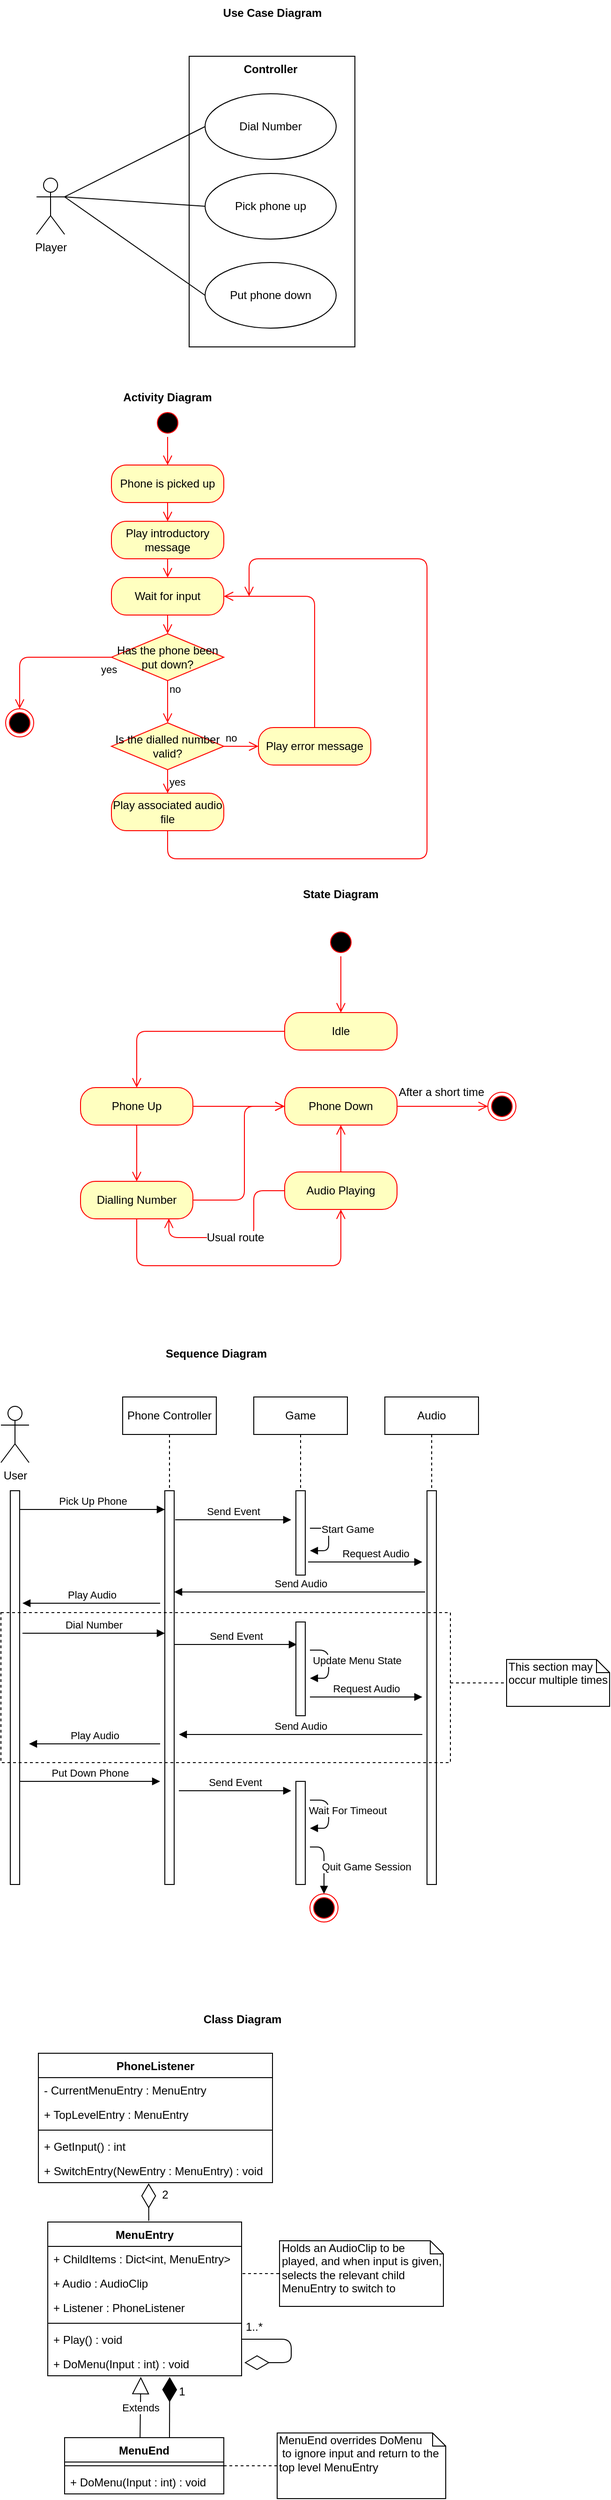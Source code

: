 <mxfile version="12.7.1" type="device"><diagram id="ZvUtFLuL2c7zJkw4LKu5" name="Page-1"><mxGraphModel dx="677" dy="378" grid="1" gridSize="10" guides="1" tooltips="1" connect="1" arrows="1" fold="1" page="1" pageScale="1" pageWidth="827" pageHeight="3000" math="0" shadow="0"><root><mxCell id="0"/><mxCell id="1" parent="0"/><mxCell id="Tpix4F2u5NIG6ZfoI2Oo-8" value="" style="html=1;" parent="1" vertex="1"><mxGeometry x="251" y="70" width="177" height="310" as="geometry"/></mxCell><mxCell id="Tpix4F2u5NIG6ZfoI2Oo-9" value="Controller" style="text;align=center;fontStyle=1;verticalAlign=middle;spacingLeft=3;spacingRight=3;strokeColor=none;rotatable=0;points=[[0,0.5],[1,0.5]];portConstraint=eastwest;" parent="1" vertex="1"><mxGeometry x="298" y="70" width="80" height="26" as="geometry"/></mxCell><mxCell id="Tpix4F2u5NIG6ZfoI2Oo-10" value="Player" style="shape=umlActor;verticalLabelPosition=bottom;labelBackgroundColor=#ffffff;verticalAlign=top;html=1;" parent="1" vertex="1"><mxGeometry x="88" y="200" width="30" height="60" as="geometry"/></mxCell><mxCell id="Tpix4F2u5NIG6ZfoI2Oo-12" value="Dial Number" style="ellipse;whiteSpace=wrap;html=1;" parent="1" vertex="1"><mxGeometry x="268" y="110" width="140" height="70" as="geometry"/></mxCell><mxCell id="Tpix4F2u5NIG6ZfoI2Oo-13" value="Pick phone up" style="ellipse;whiteSpace=wrap;html=1;" parent="1" vertex="1"><mxGeometry x="268" y="195" width="140" height="70" as="geometry"/></mxCell><mxCell id="Tpix4F2u5NIG6ZfoI2Oo-14" value="Put phone down" style="ellipse;whiteSpace=wrap;html=1;" parent="1" vertex="1"><mxGeometry x="268" y="290" width="140" height="70" as="geometry"/></mxCell><mxCell id="Tpix4F2u5NIG6ZfoI2Oo-15" value="" style="endArrow=none;html=1;entryX=0;entryY=0.5;entryDx=0;entryDy=0;exitX=1;exitY=0.333;exitDx=0;exitDy=0;exitPerimeter=0;" parent="1" source="Tpix4F2u5NIG6ZfoI2Oo-10" target="Tpix4F2u5NIG6ZfoI2Oo-12" edge="1"><mxGeometry width="50" height="50" relative="1" as="geometry"><mxPoint x="158" y="190" as="sourcePoint"/><mxPoint x="208" y="140" as="targetPoint"/></mxGeometry></mxCell><mxCell id="Tpix4F2u5NIG6ZfoI2Oo-16" value="" style="endArrow=none;html=1;exitX=1;exitY=0.333;exitDx=0;exitDy=0;exitPerimeter=0;entryX=0;entryY=0.5;entryDx=0;entryDy=0;" parent="1" source="Tpix4F2u5NIG6ZfoI2Oo-10" target="Tpix4F2u5NIG6ZfoI2Oo-13" edge="1"><mxGeometry width="50" height="50" relative="1" as="geometry"><mxPoint x="168" y="300" as="sourcePoint"/><mxPoint x="218" y="250" as="targetPoint"/></mxGeometry></mxCell><mxCell id="Tpix4F2u5NIG6ZfoI2Oo-17" value="" style="endArrow=none;html=1;exitX=1;exitY=0.333;exitDx=0;exitDy=0;exitPerimeter=0;entryX=0;entryY=0.5;entryDx=0;entryDy=0;" parent="1" source="Tpix4F2u5NIG6ZfoI2Oo-10" target="Tpix4F2u5NIG6ZfoI2Oo-14" edge="1"><mxGeometry width="50" height="50" relative="1" as="geometry"><mxPoint x="158" y="330" as="sourcePoint"/><mxPoint x="208" y="280" as="targetPoint"/></mxGeometry></mxCell><mxCell id="Tpix4F2u5NIG6ZfoI2Oo-18" value="Use Case Diagram" style="text;align=center;fontStyle=1;verticalAlign=middle;spacingLeft=3;spacingRight=3;strokeColor=none;rotatable=0;points=[[0,0.5],[1,0.5]];portConstraint=eastwest;" parent="1" vertex="1"><mxGeometry x="300" y="10" width="80" height="26" as="geometry"/></mxCell><mxCell id="Tpix4F2u5NIG6ZfoI2Oo-19" value="Activity Diagram" style="text;align=center;fontStyle=1;verticalAlign=middle;spacingLeft=3;spacingRight=3;strokeColor=none;rotatable=0;points=[[0,0.5],[1,0.5]];portConstraint=eastwest;" parent="1" vertex="1"><mxGeometry x="188" y="420" width="80" height="26" as="geometry"/></mxCell><mxCell id="Tpix4F2u5NIG6ZfoI2Oo-21" value="" style="ellipse;html=1;shape=startState;fillColor=#000000;strokeColor=#ff0000;" parent="1" vertex="1"><mxGeometry x="213" y="446" width="30" height="30" as="geometry"/></mxCell><mxCell id="Tpix4F2u5NIG6ZfoI2Oo-22" value="" style="edgeStyle=orthogonalEdgeStyle;html=1;verticalAlign=bottom;endArrow=open;endSize=8;strokeColor=#ff0000;entryX=0.5;entryY=0;entryDx=0;entryDy=0;" parent="1" source="Tpix4F2u5NIG6ZfoI2Oo-21" target="Tpix4F2u5NIG6ZfoI2Oo-23" edge="1"><mxGeometry relative="1" as="geometry"><mxPoint x="230" y="506" as="targetPoint"/></mxGeometry></mxCell><mxCell id="Tpix4F2u5NIG6ZfoI2Oo-23" value="Phone is picked up" style="rounded=1;whiteSpace=wrap;html=1;arcSize=40;fontColor=#000000;fillColor=#ffffc0;strokeColor=#ff0000;" parent="1" vertex="1"><mxGeometry x="168" y="506" width="120" height="40" as="geometry"/></mxCell><mxCell id="Tpix4F2u5NIG6ZfoI2Oo-24" value="" style="edgeStyle=orthogonalEdgeStyle;html=1;verticalAlign=bottom;endArrow=open;endSize=8;strokeColor=#ff0000;entryX=0.5;entryY=0;entryDx=0;entryDy=0;" parent="1" source="Tpix4F2u5NIG6ZfoI2Oo-23" target="Tpix4F2u5NIG6ZfoI2Oo-25" edge="1"><mxGeometry relative="1" as="geometry"><mxPoint x="228" y="606" as="targetPoint"/></mxGeometry></mxCell><mxCell id="Tpix4F2u5NIG6ZfoI2Oo-25" value="Play introductory message" style="rounded=1;whiteSpace=wrap;html=1;arcSize=40;fontColor=#000000;fillColor=#ffffc0;strokeColor=#ff0000;" parent="1" vertex="1"><mxGeometry x="168" y="566" width="120" height="40" as="geometry"/></mxCell><mxCell id="Tpix4F2u5NIG6ZfoI2Oo-26" value="" style="edgeStyle=orthogonalEdgeStyle;html=1;verticalAlign=bottom;endArrow=open;endSize=8;strokeColor=#ff0000;exitX=0.5;exitY=1;exitDx=0;exitDy=0;entryX=0.5;entryY=0;entryDx=0;entryDy=0;" parent="1" source="Tpix4F2u5NIG6ZfoI2Oo-25" target="Tpix4F2u5NIG6ZfoI2Oo-28" edge="1"><mxGeometry relative="1" as="geometry"><mxPoint x="228" y="646" as="targetPoint"/><mxPoint x="228" y="636" as="sourcePoint"/></mxGeometry></mxCell><mxCell id="Tpix4F2u5NIG6ZfoI2Oo-28" value="Wait for input" style="rounded=1;whiteSpace=wrap;html=1;arcSize=40;fontColor=#000000;fillColor=#ffffc0;strokeColor=#ff0000;" parent="1" vertex="1"><mxGeometry x="168" y="626" width="120" height="40" as="geometry"/></mxCell><mxCell id="Tpix4F2u5NIG6ZfoI2Oo-29" value="" style="edgeStyle=orthogonalEdgeStyle;html=1;verticalAlign=bottom;endArrow=open;endSize=8;strokeColor=#ff0000;entryX=0.5;entryY=0;entryDx=0;entryDy=0;" parent="1" source="Tpix4F2u5NIG6ZfoI2Oo-28" target="Tpix4F2u5NIG6ZfoI2Oo-41" edge="1"><mxGeometry relative="1" as="geometry"><mxPoint x="228" y="686" as="targetPoint"/></mxGeometry></mxCell><mxCell id="Tpix4F2u5NIG6ZfoI2Oo-30" value="Is the dialled number valid?" style="rhombus;whiteSpace=wrap;html=1;fillColor=#ffffc0;strokeColor=#ff0000;" parent="1" vertex="1"><mxGeometry x="168" y="781" width="120" height="50" as="geometry"/></mxCell><mxCell id="Tpix4F2u5NIG6ZfoI2Oo-31" value="no" style="edgeStyle=orthogonalEdgeStyle;html=1;align=left;verticalAlign=bottom;endArrow=open;endSize=8;strokeColor=#ff0000;entryX=0;entryY=0.5;entryDx=0;entryDy=0;exitX=1;exitY=0.5;exitDx=0;exitDy=0;" parent="1" source="Tpix4F2u5NIG6ZfoI2Oo-30" target="Tpix4F2u5NIG6ZfoI2Oo-33" edge="1"><mxGeometry x="-1" relative="1" as="geometry"><mxPoint x="305" y="786" as="targetPoint"/><Array as="points"><mxPoint x="295" y="806"/><mxPoint x="295" y="806"/></Array></mxGeometry></mxCell><mxCell id="Tpix4F2u5NIG6ZfoI2Oo-32" value="yes" style="edgeStyle=orthogonalEdgeStyle;html=1;align=left;verticalAlign=top;endArrow=open;endSize=8;strokeColor=#ff0000;entryX=0.5;entryY=0;entryDx=0;entryDy=0;" parent="1" source="Tpix4F2u5NIG6ZfoI2Oo-30" target="Tpix4F2u5NIG6ZfoI2Oo-35" edge="1"><mxGeometry x="-1" relative="1" as="geometry"><mxPoint x="178" y="886" as="targetPoint"/><mxPoint as="offset"/></mxGeometry></mxCell><mxCell id="Tpix4F2u5NIG6ZfoI2Oo-33" value="Play error message" style="rounded=1;whiteSpace=wrap;html=1;arcSize=40;fontColor=#000000;fillColor=#ffffc0;strokeColor=#ff0000;" parent="1" vertex="1"><mxGeometry x="325" y="786" width="120" height="40" as="geometry"/></mxCell><mxCell id="Tpix4F2u5NIG6ZfoI2Oo-34" value="" style="edgeStyle=orthogonalEdgeStyle;html=1;verticalAlign=bottom;endArrow=open;endSize=8;strokeColor=#ff0000;entryX=1;entryY=0.5;entryDx=0;entryDy=0;exitX=0.5;exitY=0;exitDx=0;exitDy=0;" parent="1" source="Tpix4F2u5NIG6ZfoI2Oo-33" target="Tpix4F2u5NIG6ZfoI2Oo-28" edge="1"><mxGeometry relative="1" as="geometry"><mxPoint x="365" y="776" as="targetPoint"/><Array as="points"><mxPoint x="385" y="646"/></Array></mxGeometry></mxCell><mxCell id="Tpix4F2u5NIG6ZfoI2Oo-35" value="Play associated audio file" style="rounded=1;whiteSpace=wrap;html=1;arcSize=40;fontColor=#000000;fillColor=#ffffc0;strokeColor=#ff0000;" parent="1" vertex="1"><mxGeometry x="168" y="856" width="120" height="40" as="geometry"/></mxCell><mxCell id="Tpix4F2u5NIG6ZfoI2Oo-36" value="" style="edgeStyle=orthogonalEdgeStyle;html=1;verticalAlign=bottom;endArrow=open;endSize=8;strokeColor=#ff0000;" parent="1" source="Tpix4F2u5NIG6ZfoI2Oo-35" edge="1"><mxGeometry relative="1" as="geometry"><mxPoint x="315" y="646" as="targetPoint"/><Array as="points"><mxPoint x="228" y="926"/><mxPoint x="505" y="926"/><mxPoint x="505" y="606"/><mxPoint x="315" y="606"/></Array></mxGeometry></mxCell><mxCell id="Tpix4F2u5NIG6ZfoI2Oo-41" value="Has the phone been put down?" style="rhombus;whiteSpace=wrap;html=1;fillColor=#ffffc0;strokeColor=#ff0000;" parent="1" vertex="1"><mxGeometry x="168" y="686" width="120" height="50" as="geometry"/></mxCell><mxCell id="Tpix4F2u5NIG6ZfoI2Oo-42" value="no" style="edgeStyle=orthogonalEdgeStyle;html=1;align=left;verticalAlign=bottom;endArrow=open;endSize=8;strokeColor=#ff0000;entryX=0.5;entryY=0;entryDx=0;entryDy=0;" parent="1" source="Tpix4F2u5NIG6ZfoI2Oo-41" target="Tpix4F2u5NIG6ZfoI2Oo-30" edge="1"><mxGeometry x="-0.2" relative="1" as="geometry"><mxPoint x="265" y="726" as="targetPoint"/><mxPoint as="offset"/></mxGeometry></mxCell><mxCell id="Tpix4F2u5NIG6ZfoI2Oo-43" value="yes" style="edgeStyle=orthogonalEdgeStyle;html=1;align=left;verticalAlign=top;endArrow=open;endSize=8;strokeColor=#ff0000;entryX=0.5;entryY=0;entryDx=0;entryDy=0;" parent="1" source="Tpix4F2u5NIG6ZfoI2Oo-41" target="Tpix4F2u5NIG6ZfoI2Oo-44" edge="1"><mxGeometry x="-0.824" relative="1" as="geometry"><mxPoint x="55" y="746" as="targetPoint"/><mxPoint as="offset"/></mxGeometry></mxCell><mxCell id="Tpix4F2u5NIG6ZfoI2Oo-44" value="" style="ellipse;html=1;shape=endState;fillColor=#000000;strokeColor=#ff0000;" parent="1" vertex="1"><mxGeometry x="55" y="766" width="30" height="30" as="geometry"/></mxCell><mxCell id="HMX2-cNSCo0Pq9ArCKT5-1" value="State Diagram" style="text;align=center;fontStyle=1;verticalAlign=middle;spacingLeft=3;spacingRight=3;strokeColor=none;rotatable=0;points=[[0,0.5],[1,0.5]];portConstraint=eastwest;" parent="1" vertex="1"><mxGeometry x="373" y="950" width="80" height="26" as="geometry"/></mxCell><mxCell id="HMX2-cNSCo0Pq9ArCKT5-2" value="" style="ellipse;html=1;shape=startState;fillColor=#000000;strokeColor=#ff0000;" parent="1" vertex="1"><mxGeometry x="398" y="1000" width="30" height="30" as="geometry"/></mxCell><mxCell id="HMX2-cNSCo0Pq9ArCKT5-3" value="" style="edgeStyle=orthogonalEdgeStyle;html=1;verticalAlign=bottom;endArrow=open;endSize=8;strokeColor=#ff0000;" parent="1" source="HMX2-cNSCo0Pq9ArCKT5-2" edge="1"><mxGeometry relative="1" as="geometry"><mxPoint x="413" y="1090" as="targetPoint"/></mxGeometry></mxCell><mxCell id="HMX2-cNSCo0Pq9ArCKT5-4" value="Idle" style="rounded=1;whiteSpace=wrap;html=1;arcSize=40;fontColor=#000000;fillColor=#ffffc0;strokeColor=#ff0000;" parent="1" vertex="1"><mxGeometry x="353" y="1090" width="120" height="40" as="geometry"/></mxCell><mxCell id="HMX2-cNSCo0Pq9ArCKT5-5" value="" style="edgeStyle=orthogonalEdgeStyle;html=1;verticalAlign=bottom;endArrow=open;endSize=8;strokeColor=#ff0000;entryX=0.5;entryY=0;entryDx=0;entryDy=0;" parent="1" source="HMX2-cNSCo0Pq9ArCKT5-4" target="HMX2-cNSCo0Pq9ArCKT5-6" edge="1"><mxGeometry relative="1" as="geometry"><mxPoint x="413" y="1190" as="targetPoint"/></mxGeometry></mxCell><mxCell id="HMX2-cNSCo0Pq9ArCKT5-6" value="Phone Up" style="rounded=1;whiteSpace=wrap;html=1;arcSize=40;fontColor=#000000;fillColor=#ffffc0;strokeColor=#ff0000;" parent="1" vertex="1"><mxGeometry x="135" y="1170" width="120" height="40" as="geometry"/></mxCell><mxCell id="HMX2-cNSCo0Pq9ArCKT5-8" value="Phone Down" style="rounded=1;whiteSpace=wrap;html=1;arcSize=40;fontColor=#000000;fillColor=#ffffc0;strokeColor=#ff0000;" parent="1" vertex="1"><mxGeometry x="353" y="1170" width="120" height="40" as="geometry"/></mxCell><mxCell id="HMX2-cNSCo0Pq9ArCKT5-9" value="" style="edgeStyle=orthogonalEdgeStyle;html=1;verticalAlign=bottom;endArrow=open;endSize=8;strokeColor=#ff0000;entryX=0;entryY=0.5;entryDx=0;entryDy=0;" parent="1" source="HMX2-cNSCo0Pq9ArCKT5-8" target="hFH96E41PSbOUbwcfMJK-34" edge="1"><mxGeometry relative="1" as="geometry"><mxPoint x="560" y="1190" as="targetPoint"/><Array as="points"><mxPoint x="570" y="1190"/></Array></mxGeometry></mxCell><mxCell id="HMX2-cNSCo0Pq9ArCKT5-24" value="After a short time" style="text;html=1;align=center;verticalAlign=middle;resizable=0;points=[];labelBackgroundColor=#ffffff;" parent="HMX2-cNSCo0Pq9ArCKT5-9" vertex="1" connectable="0"><mxGeometry x="-0.214" relative="1" as="geometry"><mxPoint x="8.9" y="-15" as="offset"/></mxGeometry></mxCell><mxCell id="HMX2-cNSCo0Pq9ArCKT5-10" value="Audio Playing" style="rounded=1;whiteSpace=wrap;html=1;arcSize=40;fontColor=#000000;fillColor=#ffffc0;strokeColor=#ff0000;" parent="1" vertex="1"><mxGeometry x="353" y="1260" width="120" height="40" as="geometry"/></mxCell><mxCell id="HMX2-cNSCo0Pq9ArCKT5-11" value="" style="edgeStyle=orthogonalEdgeStyle;html=1;verticalAlign=bottom;endArrow=open;endSize=8;strokeColor=#ff0000;entryX=0.5;entryY=1;entryDx=0;entryDy=0;" parent="1" source="HMX2-cNSCo0Pq9ArCKT5-10" target="HMX2-cNSCo0Pq9ArCKT5-8" edge="1"><mxGeometry relative="1" as="geometry"><mxPoint x="600" y="1300" as="targetPoint"/></mxGeometry></mxCell><mxCell id="HMX2-cNSCo0Pq9ArCKT5-14" value="" style="edgeStyle=orthogonalEdgeStyle;html=1;verticalAlign=bottom;endArrow=open;endSize=8;strokeColor=#ff0000;exitX=0.5;exitY=1;exitDx=0;exitDy=0;entryX=0.5;entryY=0;entryDx=0;entryDy=0;" parent="1" source="HMX2-cNSCo0Pq9ArCKT5-6" target="HMX2-cNSCo0Pq9ArCKT5-15" edge="1"><mxGeometry relative="1" as="geometry"><mxPoint x="100" y="1300" as="targetPoint"/><Array as="points"><mxPoint x="195" y="1250"/><mxPoint x="195" y="1250"/></Array></mxGeometry></mxCell><mxCell id="HMX2-cNSCo0Pq9ArCKT5-15" value="Dialling Number" style="rounded=1;whiteSpace=wrap;html=1;arcSize=40;fontColor=#000000;fillColor=#ffffc0;strokeColor=#ff0000;" parent="1" vertex="1"><mxGeometry x="135" y="1270" width="120" height="40" as="geometry"/></mxCell><mxCell id="HMX2-cNSCo0Pq9ArCKT5-16" value="" style="edgeStyle=orthogonalEdgeStyle;html=1;verticalAlign=bottom;endArrow=open;endSize=8;strokeColor=#ff0000;entryX=0.5;entryY=1;entryDx=0;entryDy=0;" parent="1" source="HMX2-cNSCo0Pq9ArCKT5-15" target="HMX2-cNSCo0Pq9ArCKT5-10" edge="1"><mxGeometry relative="1" as="geometry"><mxPoint x="230" y="1450" as="targetPoint"/><Array as="points"><mxPoint x="195" y="1360"/><mxPoint x="413" y="1360"/></Array></mxGeometry></mxCell><mxCell id="HMX2-cNSCo0Pq9ArCKT5-19" value="" style="edgeStyle=orthogonalEdgeStyle;html=1;verticalAlign=bottom;endArrow=open;endSize=8;strokeColor=#ff0000;exitX=1;exitY=0.5;exitDx=0;exitDy=0;entryX=0;entryY=0.5;entryDx=0;entryDy=0;" parent="1" source="HMX2-cNSCo0Pq9ArCKT5-15" target="HMX2-cNSCo0Pq9ArCKT5-8" edge="1"><mxGeometry relative="1" as="geometry"><mxPoint x="150" y="1370" as="targetPoint"/><Array as="points"><mxPoint x="310" y="1290"/><mxPoint x="310" y="1190"/></Array></mxGeometry></mxCell><mxCell id="HMX2-cNSCo0Pq9ArCKT5-21" value="" style="edgeStyle=orthogonalEdgeStyle;html=1;verticalAlign=bottom;endArrow=open;endSize=8;strokeColor=#ff0000;exitX=1;exitY=0.5;exitDx=0;exitDy=0;entryX=0;entryY=0.5;entryDx=0;entryDy=0;" parent="1" source="HMX2-cNSCo0Pq9ArCKT5-6" target="HMX2-cNSCo0Pq9ArCKT5-8" edge="1"><mxGeometry relative="1" as="geometry"><mxPoint x="320" y="1180" as="targetPoint"/><Array as="points"><mxPoint x="270" y="1190"/><mxPoint x="270" y="1190"/></Array></mxGeometry></mxCell><mxCell id="HMX2-cNSCo0Pq9ArCKT5-23" value="" style="edgeStyle=orthogonalEdgeStyle;html=1;verticalAlign=bottom;endArrow=open;endSize=8;strokeColor=#ff0000;exitX=0;exitY=0.5;exitDx=0;exitDy=0;entryX=0.786;entryY=0.992;entryDx=0;entryDy=0;entryPerimeter=0;" parent="1" source="HMX2-cNSCo0Pq9ArCKT5-10" target="HMX2-cNSCo0Pq9ArCKT5-15" edge="1"><mxGeometry relative="1" as="geometry"><mxPoint x="560" y="1370" as="targetPoint"/><Array as="points"><mxPoint x="320" y="1280"/><mxPoint x="320" y="1330"/><mxPoint x="229" y="1330"/></Array></mxGeometry></mxCell><mxCell id="HMX2-cNSCo0Pq9ArCKT5-25" value="Usual route" style="text;html=1;align=center;verticalAlign=middle;resizable=0;points=[];labelBackgroundColor=#ffffff;" parent="HMX2-cNSCo0Pq9ArCKT5-23" vertex="1" connectable="0"><mxGeometry x="0.065" relative="1" as="geometry"><mxPoint as="offset"/></mxGeometry></mxCell><mxCell id="hFH96E41PSbOUbwcfMJK-1" value="Sequence Diagram" style="text;align=center;fontStyle=1;verticalAlign=middle;spacingLeft=3;spacingRight=3;strokeColor=none;rotatable=0;points=[[0,0.5],[1,0.5]];portConstraint=eastwest;" vertex="1" parent="1"><mxGeometry x="240" y="1440" width="80" height="26" as="geometry"/></mxCell><mxCell id="hFH96E41PSbOUbwcfMJK-2" value="User" style="shape=umlActor;verticalLabelPosition=bottom;labelBackgroundColor=#ffffff;verticalAlign=top;html=1;" vertex="1" parent="1"><mxGeometry x="50" y="1510" width="30" height="60" as="geometry"/></mxCell><mxCell id="hFH96E41PSbOUbwcfMJK-3" value="" style="html=1;points=[];perimeter=orthogonalPerimeter;" vertex="1" parent="1"><mxGeometry x="60" y="1600" width="10" height="420" as="geometry"/></mxCell><mxCell id="hFH96E41PSbOUbwcfMJK-4" value="Phone Controller" style="shape=umlLifeline;perimeter=lifelinePerimeter;whiteSpace=wrap;html=1;container=1;collapsible=0;recursiveResize=0;outlineConnect=0;" vertex="1" parent="1"><mxGeometry x="180" y="1500" width="100" height="100" as="geometry"/></mxCell><mxCell id="hFH96E41PSbOUbwcfMJK-5" value="Game" style="shape=umlLifeline;perimeter=lifelinePerimeter;whiteSpace=wrap;html=1;container=1;collapsible=0;recursiveResize=0;outlineConnect=0;" vertex="1" parent="1"><mxGeometry x="320" y="1500" width="100" height="100" as="geometry"/></mxCell><mxCell id="hFH96E41PSbOUbwcfMJK-6" value="Audio" style="shape=umlLifeline;perimeter=lifelinePerimeter;whiteSpace=wrap;html=1;container=1;collapsible=0;recursiveResize=0;outlineConnect=0;" vertex="1" parent="1"><mxGeometry x="460" y="1500" width="100" height="100" as="geometry"/></mxCell><mxCell id="hFH96E41PSbOUbwcfMJK-7" value="" style="html=1;points=[];perimeter=orthogonalPerimeter;" vertex="1" parent="1"><mxGeometry x="225" y="1600" width="10" height="420" as="geometry"/></mxCell><mxCell id="hFH96E41PSbOUbwcfMJK-8" value="Pick Up Phone" style="html=1;verticalAlign=bottom;endArrow=block;" edge="1" parent="1" source="hFH96E41PSbOUbwcfMJK-3" target="hFH96E41PSbOUbwcfMJK-7"><mxGeometry width="80" relative="1" as="geometry"><mxPoint x="70" y="1620" as="sourcePoint"/><mxPoint x="220" y="1620" as="targetPoint"/><Array as="points"><mxPoint x="150" y="1620"/></Array></mxGeometry></mxCell><mxCell id="hFH96E41PSbOUbwcfMJK-9" value="Dial Number" style="html=1;verticalAlign=bottom;endArrow=block;" edge="1" parent="1" target="hFH96E41PSbOUbwcfMJK-7"><mxGeometry width="80" relative="1" as="geometry"><mxPoint x="73" y="1752" as="sourcePoint"/><mxPoint x="225" y="1790" as="targetPoint"/><Array as="points"><mxPoint x="150" y="1752"/></Array></mxGeometry></mxCell><mxCell id="hFH96E41PSbOUbwcfMJK-10" value="" style="html=1;points=[];perimeter=orthogonalPerimeter;" vertex="1" parent="1"><mxGeometry x="365" y="1600" width="10" height="90" as="geometry"/></mxCell><mxCell id="hFH96E41PSbOUbwcfMJK-11" value="" style="html=1;points=[];perimeter=orthogonalPerimeter;" vertex="1" parent="1"><mxGeometry x="505" y="1600" width="10" height="420" as="geometry"/></mxCell><mxCell id="hFH96E41PSbOUbwcfMJK-12" value="Send Event" style="html=1;verticalAlign=bottom;endArrow=block;" edge="1" parent="1"><mxGeometry width="80" relative="1" as="geometry"><mxPoint x="236" y="1631" as="sourcePoint"/><mxPoint x="360" y="1631" as="targetPoint"/><Array as="points"/></mxGeometry></mxCell><mxCell id="hFH96E41PSbOUbwcfMJK-15" value="Send Audio" style="html=1;verticalAlign=bottom;endArrow=block;" edge="1" parent="1"><mxGeometry x="-0.007" width="80" relative="1" as="geometry"><mxPoint x="503" y="1708" as="sourcePoint"/><mxPoint x="235" y="1708" as="targetPoint"/><Array as="points"><mxPoint x="440" y="1708"/></Array><mxPoint as="offset"/></mxGeometry></mxCell><mxCell id="hFH96E41PSbOUbwcfMJK-18" value="" style="html=1;points=[];perimeter=orthogonalPerimeter;" vertex="1" parent="1"><mxGeometry x="365" y="1740" width="10" height="100" as="geometry"/></mxCell><mxCell id="hFH96E41PSbOUbwcfMJK-20" value="Play Audio" style="html=1;verticalAlign=bottom;endArrow=block;" edge="1" parent="1"><mxGeometry width="80" relative="1" as="geometry"><mxPoint x="220" y="1720" as="sourcePoint"/><mxPoint x="73" y="1720" as="targetPoint"/></mxGeometry></mxCell><mxCell id="hFH96E41PSbOUbwcfMJK-21" value="Send Event" style="html=1;verticalAlign=bottom;endArrow=block;" edge="1" parent="1"><mxGeometry width="80" relative="1" as="geometry"><mxPoint x="235" y="1764" as="sourcePoint"/><mxPoint x="366" y="1764" as="targetPoint"/><Array as="points"/></mxGeometry></mxCell><mxCell id="hFH96E41PSbOUbwcfMJK-22" value="Start Game" style="html=1;verticalAlign=bottom;endArrow=block;" edge="1" parent="1"><mxGeometry x="-0.375" y="-22" width="80" relative="1" as="geometry"><mxPoint x="380" y="1640" as="sourcePoint"/><mxPoint x="380" y="1664" as="targetPoint"/><Array as="points"><mxPoint x="400" y="1640"/><mxPoint x="400" y="1664"/></Array><mxPoint x="42" y="10" as="offset"/></mxGeometry></mxCell><mxCell id="hFH96E41PSbOUbwcfMJK-23" value="Request Audio" style="html=1;verticalAlign=bottom;endArrow=block;" edge="1" parent="1"><mxGeometry x="0.18" width="80" relative="1" as="geometry"><mxPoint x="378" y="1676" as="sourcePoint"/><mxPoint x="500" y="1676" as="targetPoint"/><mxPoint as="offset"/></mxGeometry></mxCell><mxCell id="hFH96E41PSbOUbwcfMJK-24" value="Update Menu State" style="html=1;verticalAlign=bottom;endArrow=block;" edge="1" parent="1"><mxGeometry x="0.429" y="-32" width="80" relative="1" as="geometry"><mxPoint x="380" y="1770" as="sourcePoint"/><mxPoint x="380" y="1800" as="targetPoint"/><Array as="points"><mxPoint x="400" y="1770"/><mxPoint x="400" y="1800"/></Array><mxPoint x="30" y="22" as="offset"/></mxGeometry></mxCell><mxCell id="hFH96E41PSbOUbwcfMJK-25" value="Request Audio" style="html=1;verticalAlign=bottom;endArrow=block;" edge="1" parent="1"><mxGeometry width="80" relative="1" as="geometry"><mxPoint x="380" y="1820" as="sourcePoint"/><mxPoint x="500" y="1820" as="targetPoint"/></mxGeometry></mxCell><mxCell id="hFH96E41PSbOUbwcfMJK-26" value="Send Audio" style="html=1;verticalAlign=bottom;endArrow=block;" edge="1" parent="1"><mxGeometry width="80" relative="1" as="geometry"><mxPoint x="500" y="1860" as="sourcePoint"/><mxPoint x="240" y="1860" as="targetPoint"/></mxGeometry></mxCell><mxCell id="hFH96E41PSbOUbwcfMJK-27" value="Play Audio" style="html=1;verticalAlign=bottom;endArrow=block;" edge="1" parent="1"><mxGeometry width="80" relative="1" as="geometry"><mxPoint x="220" y="1870" as="sourcePoint"/><mxPoint x="80" y="1870" as="targetPoint"/></mxGeometry></mxCell><mxCell id="hFH96E41PSbOUbwcfMJK-28" value="Put Down Phone" style="html=1;verticalAlign=bottom;endArrow=block;" edge="1" parent="1"><mxGeometry width="80" relative="1" as="geometry"><mxPoint x="70" y="1910" as="sourcePoint"/><mxPoint x="220" y="1910" as="targetPoint"/></mxGeometry></mxCell><mxCell id="hFH96E41PSbOUbwcfMJK-29" value="Send Event" style="html=1;verticalAlign=bottom;endArrow=block;" edge="1" parent="1"><mxGeometry width="80" relative="1" as="geometry"><mxPoint x="240" y="1920" as="sourcePoint"/><mxPoint x="360" y="1920" as="targetPoint"/></mxGeometry></mxCell><mxCell id="hFH96E41PSbOUbwcfMJK-30" value="" style="html=1;points=[];perimeter=orthogonalPerimeter;" vertex="1" parent="1"><mxGeometry x="365" y="1910" width="10" height="110" as="geometry"/></mxCell><mxCell id="hFH96E41PSbOUbwcfMJK-31" value="Wait For Timeout" style="html=1;verticalAlign=bottom;endArrow=block;" edge="1" parent="1"><mxGeometry x="0.429" y="-22" width="80" relative="1" as="geometry"><mxPoint x="380" y="1930" as="sourcePoint"/><mxPoint x="380" y="1960" as="targetPoint"/><Array as="points"><mxPoint x="400" y="1930"/><mxPoint x="400" y="1960"/></Array><mxPoint x="20" y="12" as="offset"/></mxGeometry></mxCell><mxCell id="hFH96E41PSbOUbwcfMJK-32" value="Quit Game Session" style="html=1;verticalAlign=bottom;endArrow=block;entryX=0.5;entryY=0;entryDx=0;entryDy=0;" edge="1" parent="1" target="hFH96E41PSbOUbwcfMJK-33"><mxGeometry x="0.385" y="45" width="80" relative="1" as="geometry"><mxPoint x="380" y="1980" as="sourcePoint"/><mxPoint x="380" y="2010" as="targetPoint"/><Array as="points"><mxPoint x="395" y="1980"/><mxPoint x="395" y="2010"/></Array><mxPoint as="offset"/></mxGeometry></mxCell><mxCell id="hFH96E41PSbOUbwcfMJK-33" value="" style="ellipse;html=1;shape=endState;fillColor=#000000;strokeColor=#ff0000;" vertex="1" parent="1"><mxGeometry x="380" y="2030" width="30" height="30" as="geometry"/></mxCell><mxCell id="hFH96E41PSbOUbwcfMJK-34" value="" style="ellipse;html=1;shape=endState;fillColor=#000000;strokeColor=#ff0000;" vertex="1" parent="1"><mxGeometry x="570" y="1175" width="30" height="30" as="geometry"/></mxCell><mxCell id="hFH96E41PSbOUbwcfMJK-35" value="MenuEntry" style="swimlane;fontStyle=1;align=center;verticalAlign=top;childLayout=stackLayout;horizontal=1;startSize=26;horizontalStack=0;resizeParent=1;resizeParentMax=0;resizeLast=0;collapsible=1;marginBottom=0;" vertex="1" parent="1"><mxGeometry x="100" y="2380" width="207" height="164" as="geometry"><mxRectangle x="36" y="2230" width="90" height="26" as="alternateBounds"/></mxGeometry></mxCell><mxCell id="hFH96E41PSbOUbwcfMJK-36" value="+ ChildItems : Dict&lt;int, MenuEntry&gt;" style="text;strokeColor=none;fillColor=none;align=left;verticalAlign=top;spacingLeft=4;spacingRight=4;overflow=hidden;rotatable=0;points=[[0,0.5],[1,0.5]];portConstraint=eastwest;" vertex="1" parent="hFH96E41PSbOUbwcfMJK-35"><mxGeometry y="26" width="207" height="26" as="geometry"/></mxCell><mxCell id="hFH96E41PSbOUbwcfMJK-44" value="+ Audio : AudioClip" style="text;strokeColor=none;fillColor=none;align=left;verticalAlign=top;spacingLeft=4;spacingRight=4;overflow=hidden;rotatable=0;points=[[0,0.5],[1,0.5]];portConstraint=eastwest;" vertex="1" parent="hFH96E41PSbOUbwcfMJK-35"><mxGeometry y="52" width="207" height="26" as="geometry"/></mxCell><mxCell id="hFH96E41PSbOUbwcfMJK-73" value="+ Listener : PhoneListener" style="text;strokeColor=none;fillColor=none;align=left;verticalAlign=top;spacingLeft=4;spacingRight=4;overflow=hidden;rotatable=0;points=[[0,0.5],[1,0.5]];portConstraint=eastwest;" vertex="1" parent="hFH96E41PSbOUbwcfMJK-35"><mxGeometry y="78" width="207" height="26" as="geometry"/></mxCell><mxCell id="hFH96E41PSbOUbwcfMJK-37" value="" style="line;strokeWidth=1;fillColor=none;align=left;verticalAlign=middle;spacingTop=-1;spacingLeft=3;spacingRight=3;rotatable=0;labelPosition=right;points=[];portConstraint=eastwest;" vertex="1" parent="hFH96E41PSbOUbwcfMJK-35"><mxGeometry y="104" width="207" height="8" as="geometry"/></mxCell><mxCell id="hFH96E41PSbOUbwcfMJK-38" value="+ Play() : void" style="text;strokeColor=none;fillColor=none;align=left;verticalAlign=top;spacingLeft=4;spacingRight=4;overflow=hidden;rotatable=0;points=[[0,0.5],[1,0.5]];portConstraint=eastwest;" vertex="1" parent="hFH96E41PSbOUbwcfMJK-35"><mxGeometry y="112" width="207" height="26" as="geometry"/></mxCell><mxCell id="hFH96E41PSbOUbwcfMJK-45" value="+ DoMenu(Input : int) : void" style="text;strokeColor=none;fillColor=none;align=left;verticalAlign=top;spacingLeft=4;spacingRight=4;overflow=hidden;rotatable=0;points=[[0,0.5],[1,0.5]];portConstraint=eastwest;" vertex="1" parent="hFH96E41PSbOUbwcfMJK-35"><mxGeometry y="138" width="207" height="26" as="geometry"/></mxCell><mxCell id="hFH96E41PSbOUbwcfMJK-43" value="Extends" style="endArrow=block;endSize=16;endFill=0;html=1;entryX=0.48;entryY=1.044;entryDx=0;entryDy=0;entryPerimeter=0;exitX=0.474;exitY=0.007;exitDx=0;exitDy=0;exitPerimeter=0;" edge="1" parent="1" source="hFH96E41PSbOUbwcfMJK-49" target="hFH96E41PSbOUbwcfMJK-45"><mxGeometry width="160" relative="1" as="geometry"><mxPoint x="199" y="2580" as="sourcePoint"/><mxPoint x="162" y="2560" as="targetPoint"/></mxGeometry></mxCell><mxCell id="hFH96E41PSbOUbwcfMJK-49" value="MenuEnd" style="swimlane;fontStyle=1;align=center;verticalAlign=top;childLayout=stackLayout;horizontal=1;startSize=26;horizontalStack=0;resizeParent=1;resizeParentMax=0;resizeLast=0;collapsible=1;marginBottom=0;" vertex="1" parent="1"><mxGeometry x="118" y="2610" width="170" height="60" as="geometry"/></mxCell><mxCell id="hFH96E41PSbOUbwcfMJK-51" value="" style="line;strokeWidth=1;fillColor=none;align=left;verticalAlign=middle;spacingTop=-1;spacingLeft=3;spacingRight=3;rotatable=0;labelPosition=right;points=[];portConstraint=eastwest;" vertex="1" parent="hFH96E41PSbOUbwcfMJK-49"><mxGeometry y="26" width="170" height="8" as="geometry"/></mxCell><mxCell id="hFH96E41PSbOUbwcfMJK-52" value="+ DoMenu(Input : int) : void" style="text;strokeColor=none;fillColor=none;align=left;verticalAlign=top;spacingLeft=4;spacingRight=4;overflow=hidden;rotatable=0;points=[[0,0.5],[1,0.5]];portConstraint=eastwest;" vertex="1" parent="hFH96E41PSbOUbwcfMJK-49"><mxGeometry y="34" width="170" height="26" as="geometry"/></mxCell><mxCell id="hFH96E41PSbOUbwcfMJK-57" value="PhoneListener" style="swimlane;fontStyle=1;align=center;verticalAlign=top;childLayout=stackLayout;horizontal=1;startSize=26;horizontalStack=0;resizeParent=1;resizeParentMax=0;resizeLast=0;collapsible=1;marginBottom=0;" vertex="1" parent="1"><mxGeometry x="90" y="2200" width="250" height="138" as="geometry"/></mxCell><mxCell id="hFH96E41PSbOUbwcfMJK-58" value="- CurrentMenuEntry : MenuEntry" style="text;strokeColor=none;fillColor=none;align=left;verticalAlign=top;spacingLeft=4;spacingRight=4;overflow=hidden;rotatable=0;points=[[0,0.5],[1,0.5]];portConstraint=eastwest;" vertex="1" parent="hFH96E41PSbOUbwcfMJK-57"><mxGeometry y="26" width="250" height="26" as="geometry"/></mxCell><mxCell id="hFH96E41PSbOUbwcfMJK-71" value="+ TopLevelEntry : MenuEntry" style="text;strokeColor=none;fillColor=none;align=left;verticalAlign=top;spacingLeft=4;spacingRight=4;overflow=hidden;rotatable=0;points=[[0,0.5],[1,0.5]];portConstraint=eastwest;" vertex="1" parent="hFH96E41PSbOUbwcfMJK-57"><mxGeometry y="52" width="250" height="26" as="geometry"/></mxCell><mxCell id="hFH96E41PSbOUbwcfMJK-59" value="" style="line;strokeWidth=1;fillColor=none;align=left;verticalAlign=middle;spacingTop=-1;spacingLeft=3;spacingRight=3;rotatable=0;labelPosition=right;points=[];portConstraint=eastwest;" vertex="1" parent="hFH96E41PSbOUbwcfMJK-57"><mxGeometry y="78" width="250" height="8" as="geometry"/></mxCell><mxCell id="hFH96E41PSbOUbwcfMJK-60" value="+ GetInput() : int" style="text;strokeColor=none;fillColor=none;align=left;verticalAlign=top;spacingLeft=4;spacingRight=4;overflow=hidden;rotatable=0;points=[[0,0.5],[1,0.5]];portConstraint=eastwest;" vertex="1" parent="hFH96E41PSbOUbwcfMJK-57"><mxGeometry y="86" width="250" height="26" as="geometry"/></mxCell><mxCell id="hFH96E41PSbOUbwcfMJK-67" value="+ SwitchEntry(NewEntry : MenuEntry) : void" style="text;strokeColor=none;fillColor=none;align=left;verticalAlign=top;spacingLeft=4;spacingRight=4;overflow=hidden;rotatable=0;points=[[0,0.5],[1,0.5]];portConstraint=eastwest;" vertex="1" parent="hFH96E41PSbOUbwcfMJK-57"><mxGeometry y="112" width="250" height="26" as="geometry"/></mxCell><mxCell id="hFH96E41PSbOUbwcfMJK-61" value="MenuEnd overrides DoMenu&amp;nbsp; &amp;nbsp; &amp;nbsp;to ignore input and return to the top level MenuEntry" style="shape=note;whiteSpace=wrap;html=1;size=14;verticalAlign=top;align=left;spacingTop=-6;" vertex="1" parent="1"><mxGeometry x="345" y="2605" width="180" height="70" as="geometry"/></mxCell><mxCell id="hFH96E41PSbOUbwcfMJK-64" value="" style="endArrow=none;dashed=1;html=1;entryX=0;entryY=0.5;entryDx=0;entryDy=0;entryPerimeter=0;exitX=1;exitY=0.5;exitDx=0;exitDy=0;" edge="1" parent="1" source="hFH96E41PSbOUbwcfMJK-49" target="hFH96E41PSbOUbwcfMJK-61"><mxGeometry width="50" height="50" relative="1" as="geometry"><mxPoint x="300" y="2690" as="sourcePoint"/><mxPoint x="350" y="2640" as="targetPoint"/></mxGeometry></mxCell><mxCell id="hFH96E41PSbOUbwcfMJK-65" value="Holds an AudioClip to be played, and when input is given, selects the relevant child MenuEntry to switch to" style="shape=note;whiteSpace=wrap;html=1;size=14;verticalAlign=top;align=left;spacingTop=-6;" vertex="1" parent="1"><mxGeometry x="347.5" y="2400" width="175" height="70" as="geometry"/></mxCell><mxCell id="hFH96E41PSbOUbwcfMJK-66" value="" style="endArrow=none;dashed=1;html=1;entryX=0;entryY=0.5;entryDx=0;entryDy=0;entryPerimeter=0;" edge="1" target="hFH96E41PSbOUbwcfMJK-65" parent="1"><mxGeometry width="50" height="50" relative="1" as="geometry"><mxPoint x="308" y="2435" as="sourcePoint"/><mxPoint x="375" y="2465" as="targetPoint"/></mxGeometry></mxCell><mxCell id="hFH96E41PSbOUbwcfMJK-72" value="Class Diagram" style="text;align=center;fontStyle=1;verticalAlign=middle;spacingLeft=3;spacingRight=3;strokeColor=none;rotatable=0;points=[[0,0.5],[1,0.5]];portConstraint=eastwest;" vertex="1" parent="1"><mxGeometry x="268" y="2150" width="80" height="26" as="geometry"/></mxCell><mxCell id="hFH96E41PSbOUbwcfMJK-74" value="" style="endArrow=diamondThin;endFill=0;endSize=24;html=1;" edge="1" parent="1" source="hFH96E41PSbOUbwcfMJK-38"><mxGeometry width="160" relative="1" as="geometry"><mxPoint x="310" y="2500" as="sourcePoint"/><mxPoint x="310" y="2530" as="targetPoint"/><Array as="points"><mxPoint x="360" y="2505"/><mxPoint x="360" y="2530"/></Array></mxGeometry></mxCell><mxCell id="hFH96E41PSbOUbwcfMJK-76" value="1..*" style="text;html=1;align=center;verticalAlign=middle;resizable=0;points=[];labelBackgroundColor=#ffffff;" vertex="1" connectable="0" parent="hFH96E41PSbOUbwcfMJK-74"><mxGeometry x="-0.929" y="1" relative="1" as="geometry"><mxPoint x="8.24" y="-12" as="offset"/></mxGeometry></mxCell><mxCell id="hFH96E41PSbOUbwcfMJK-77" value="" style="endArrow=diamondThin;endFill=1;endSize=24;html=1;entryX=0.629;entryY=1.051;entryDx=0;entryDy=0;entryPerimeter=0;" edge="1" parent="1" target="hFH96E41PSbOUbwcfMJK-45"><mxGeometry width="160" relative="1" as="geometry"><mxPoint x="230" y="2610" as="sourcePoint"/><mxPoint x="390" y="2570" as="targetPoint"/></mxGeometry></mxCell><mxCell id="hFH96E41PSbOUbwcfMJK-78" value="1" style="text;html=1;align=center;verticalAlign=middle;resizable=0;points=[];labelBackgroundColor=#ffffff;" vertex="1" connectable="0" parent="hFH96E41PSbOUbwcfMJK-77"><mxGeometry x="0.514" y="-2" relative="1" as="geometry"><mxPoint x="10.85" as="offset"/></mxGeometry></mxCell><mxCell id="hFH96E41PSbOUbwcfMJK-79" value="" style="endArrow=diamondThin;endFill=0;endSize=24;html=1;entryX=0.471;entryY=1.026;entryDx=0;entryDy=0;entryPerimeter=0;exitX=0.521;exitY=-0.008;exitDx=0;exitDy=0;exitPerimeter=0;" edge="1" parent="1" source="hFH96E41PSbOUbwcfMJK-35" target="hFH96E41PSbOUbwcfMJK-67"><mxGeometry width="160" relative="1" as="geometry"><mxPoint x="70" y="2360" as="sourcePoint"/><mxPoint x="230" y="2360" as="targetPoint"/></mxGeometry></mxCell><mxCell id="hFH96E41PSbOUbwcfMJK-80" value="2" style="text;html=1;align=center;verticalAlign=middle;resizable=0;points=[];labelBackgroundColor=#ffffff;" vertex="1" connectable="0" parent="hFH96E41PSbOUbwcfMJK-79"><mxGeometry x="0.405" y="-4" relative="1" as="geometry"><mxPoint x="13.22" as="offset"/></mxGeometry></mxCell><mxCell id="hFH96E41PSbOUbwcfMJK-81" value="This section may occur multiple times" style="shape=note;whiteSpace=wrap;html=1;size=14;verticalAlign=top;align=left;spacingTop=-6;" vertex="1" parent="1"><mxGeometry x="590" y="1780" width="110" height="50" as="geometry"/></mxCell><mxCell id="hFH96E41PSbOUbwcfMJK-82" value="" style="endArrow=none;dashed=1;html=1;entryX=0;entryY=0.5;entryDx=0;entryDy=0;entryPerimeter=0;" edge="1" parent="1" target="hFH96E41PSbOUbwcfMJK-81"><mxGeometry width="50" height="50" relative="1" as="geometry"><mxPoint x="530" y="1805" as="sourcePoint"/><mxPoint x="580" y="1790" as="targetPoint"/></mxGeometry></mxCell><mxCell id="hFH96E41PSbOUbwcfMJK-83" value="" style="rounded=0;whiteSpace=wrap;html=1;dashed=1;fillColor=none;" vertex="1" parent="1"><mxGeometry x="50" y="1730" width="480" height="160" as="geometry"/></mxCell></root></mxGraphModel></diagram></mxfile>